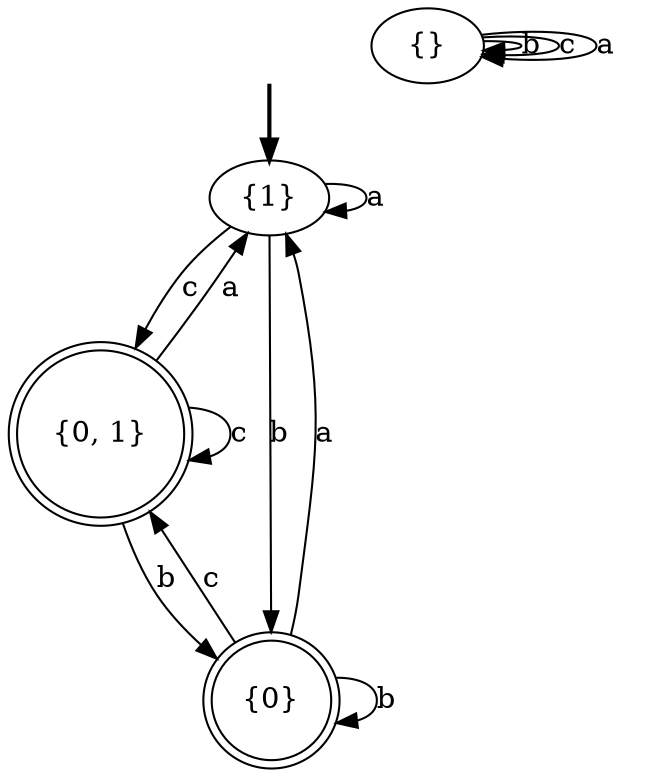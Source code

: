 digraph {
	fake [style=invisible]
	"{}"
	"{0, 1}" [shape=doublecircle]
	"{0}" [shape=doublecircle]
	"{1}" [root=true]
	fake -> "{1}" [style=bold]
	"{1}" -> "{0}" [label=b]
	"{1}" -> "{0, 1}" [label=c]
	"{1}" -> "{1}" [label=a]
	"{}" -> "{}" [label=b]
	"{}" -> "{}" [label=c]
	"{}" -> "{}" [label=a]
	"{0}" -> "{0}" [label=b]
	"{0}" -> "{0, 1}" [label=c]
	"{0}" -> "{1}" [label=a]
	"{0, 1}" -> "{0}" [label=b]
	"{0, 1}" -> "{0, 1}" [label=c]
	"{0, 1}" -> "{1}" [label=a]
}
